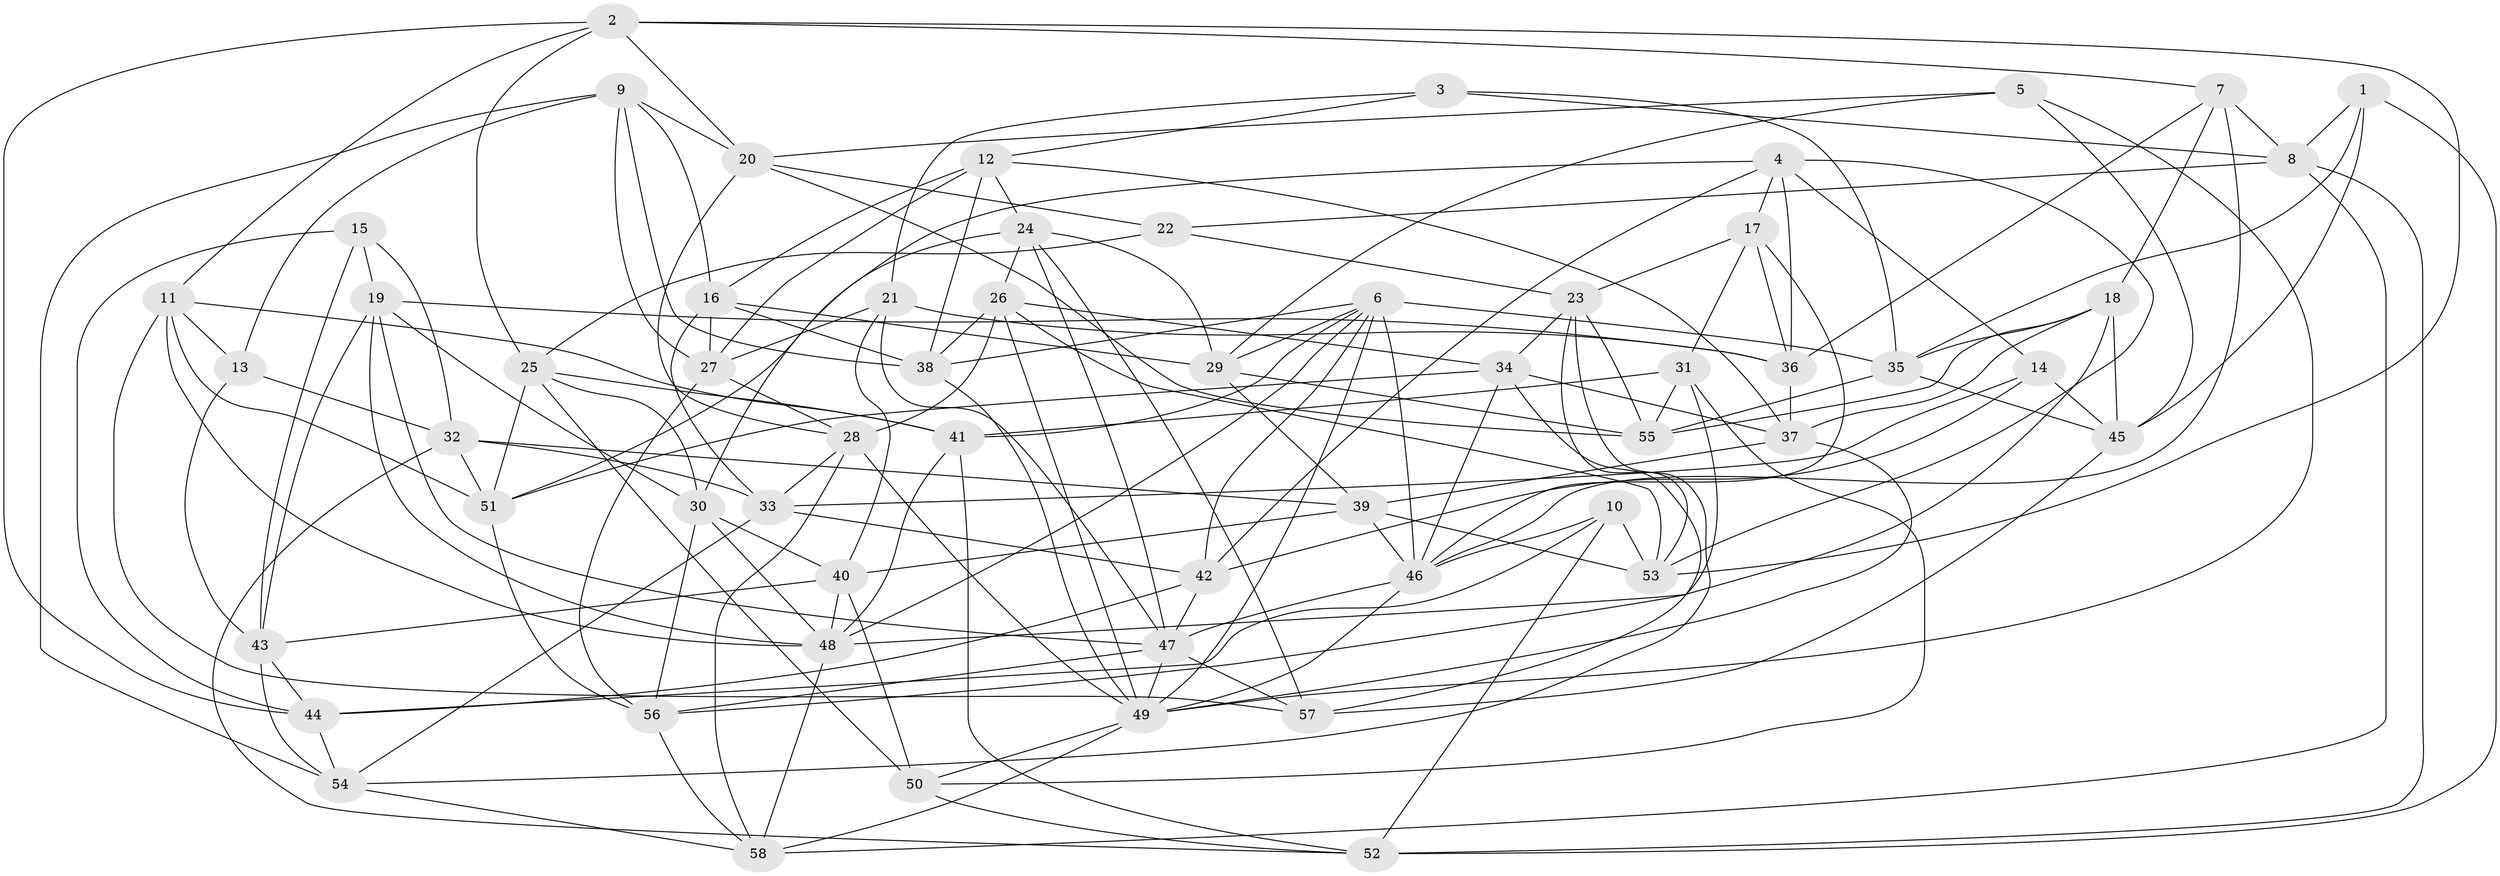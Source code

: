// original degree distribution, {4: 1.0}
// Generated by graph-tools (version 1.1) at 2025/26/03/09/25 03:26:57]
// undirected, 58 vertices, 169 edges
graph export_dot {
graph [start="1"]
  node [color=gray90,style=filled];
  1;
  2;
  3;
  4;
  5;
  6;
  7;
  8;
  9;
  10;
  11;
  12;
  13;
  14;
  15;
  16;
  17;
  18;
  19;
  20;
  21;
  22;
  23;
  24;
  25;
  26;
  27;
  28;
  29;
  30;
  31;
  32;
  33;
  34;
  35;
  36;
  37;
  38;
  39;
  40;
  41;
  42;
  43;
  44;
  45;
  46;
  47;
  48;
  49;
  50;
  51;
  52;
  53;
  54;
  55;
  56;
  57;
  58;
  1 -- 8 [weight=1.0];
  1 -- 35 [weight=1.0];
  1 -- 45 [weight=1.0];
  1 -- 52 [weight=1.0];
  2 -- 7 [weight=1.0];
  2 -- 11 [weight=1.0];
  2 -- 20 [weight=1.0];
  2 -- 25 [weight=1.0];
  2 -- 44 [weight=1.0];
  2 -- 53 [weight=1.0];
  3 -- 8 [weight=1.0];
  3 -- 12 [weight=1.0];
  3 -- 21 [weight=1.0];
  3 -- 35 [weight=1.0];
  4 -- 14 [weight=1.0];
  4 -- 17 [weight=1.0];
  4 -- 36 [weight=1.0];
  4 -- 42 [weight=1.0];
  4 -- 51 [weight=1.0];
  4 -- 53 [weight=1.0];
  5 -- 20 [weight=1.0];
  5 -- 29 [weight=1.0];
  5 -- 45 [weight=1.0];
  5 -- 49 [weight=1.0];
  6 -- 29 [weight=1.0];
  6 -- 35 [weight=1.0];
  6 -- 38 [weight=1.0];
  6 -- 41 [weight=1.0];
  6 -- 42 [weight=1.0];
  6 -- 46 [weight=1.0];
  6 -- 48 [weight=1.0];
  6 -- 49 [weight=1.0];
  7 -- 8 [weight=1.0];
  7 -- 18 [weight=1.0];
  7 -- 36 [weight=1.0];
  7 -- 46 [weight=2.0];
  8 -- 22 [weight=1.0];
  8 -- 52 [weight=1.0];
  8 -- 58 [weight=1.0];
  9 -- 13 [weight=1.0];
  9 -- 16 [weight=1.0];
  9 -- 20 [weight=1.0];
  9 -- 27 [weight=1.0];
  9 -- 38 [weight=1.0];
  9 -- 54 [weight=1.0];
  10 -- 44 [weight=1.0];
  10 -- 46 [weight=1.0];
  10 -- 52 [weight=1.0];
  10 -- 53 [weight=1.0];
  11 -- 13 [weight=1.0];
  11 -- 41 [weight=1.0];
  11 -- 48 [weight=1.0];
  11 -- 51 [weight=1.0];
  11 -- 57 [weight=1.0];
  12 -- 16 [weight=1.0];
  12 -- 24 [weight=1.0];
  12 -- 27 [weight=1.0];
  12 -- 37 [weight=1.0];
  12 -- 38 [weight=1.0];
  13 -- 32 [weight=1.0];
  13 -- 43 [weight=1.0];
  14 -- 33 [weight=1.0];
  14 -- 42 [weight=1.0];
  14 -- 45 [weight=1.0];
  15 -- 19 [weight=1.0];
  15 -- 32 [weight=1.0];
  15 -- 43 [weight=1.0];
  15 -- 44 [weight=1.0];
  16 -- 27 [weight=1.0];
  16 -- 29 [weight=1.0];
  16 -- 33 [weight=1.0];
  16 -- 38 [weight=1.0];
  17 -- 23 [weight=1.0];
  17 -- 31 [weight=1.0];
  17 -- 36 [weight=1.0];
  17 -- 46 [weight=2.0];
  18 -- 35 [weight=1.0];
  18 -- 37 [weight=1.0];
  18 -- 45 [weight=1.0];
  18 -- 48 [weight=1.0];
  18 -- 55 [weight=1.0];
  19 -- 30 [weight=1.0];
  19 -- 36 [weight=1.0];
  19 -- 43 [weight=1.0];
  19 -- 47 [weight=1.0];
  19 -- 48 [weight=1.0];
  20 -- 22 [weight=1.0];
  20 -- 28 [weight=1.0];
  20 -- 55 [weight=1.0];
  21 -- 27 [weight=1.0];
  21 -- 36 [weight=1.0];
  21 -- 40 [weight=1.0];
  21 -- 47 [weight=2.0];
  22 -- 23 [weight=1.0];
  22 -- 25 [weight=1.0];
  23 -- 34 [weight=1.0];
  23 -- 53 [weight=1.0];
  23 -- 54 [weight=1.0];
  23 -- 55 [weight=1.0];
  24 -- 26 [weight=1.0];
  24 -- 29 [weight=1.0];
  24 -- 30 [weight=1.0];
  24 -- 47 [weight=1.0];
  24 -- 57 [weight=1.0];
  25 -- 30 [weight=1.0];
  25 -- 41 [weight=1.0];
  25 -- 50 [weight=1.0];
  25 -- 51 [weight=1.0];
  26 -- 28 [weight=1.0];
  26 -- 34 [weight=1.0];
  26 -- 38 [weight=1.0];
  26 -- 49 [weight=1.0];
  26 -- 53 [weight=1.0];
  27 -- 28 [weight=1.0];
  27 -- 56 [weight=1.0];
  28 -- 33 [weight=1.0];
  28 -- 49 [weight=1.0];
  28 -- 58 [weight=1.0];
  29 -- 39 [weight=1.0];
  29 -- 55 [weight=1.0];
  30 -- 40 [weight=1.0];
  30 -- 48 [weight=1.0];
  30 -- 56 [weight=1.0];
  31 -- 41 [weight=1.0];
  31 -- 50 [weight=2.0];
  31 -- 55 [weight=1.0];
  31 -- 56 [weight=1.0];
  32 -- 33 [weight=1.0];
  32 -- 39 [weight=1.0];
  32 -- 51 [weight=1.0];
  32 -- 52 [weight=1.0];
  33 -- 42 [weight=1.0];
  33 -- 54 [weight=1.0];
  34 -- 37 [weight=1.0];
  34 -- 46 [weight=1.0];
  34 -- 51 [weight=1.0];
  34 -- 57 [weight=1.0];
  35 -- 45 [weight=1.0];
  35 -- 55 [weight=1.0];
  36 -- 37 [weight=1.0];
  37 -- 39 [weight=1.0];
  37 -- 49 [weight=1.0];
  38 -- 49 [weight=1.0];
  39 -- 40 [weight=1.0];
  39 -- 46 [weight=1.0];
  39 -- 53 [weight=1.0];
  40 -- 43 [weight=1.0];
  40 -- 48 [weight=1.0];
  40 -- 50 [weight=1.0];
  41 -- 48 [weight=1.0];
  41 -- 52 [weight=1.0];
  42 -- 44 [weight=1.0];
  42 -- 47 [weight=1.0];
  43 -- 44 [weight=1.0];
  43 -- 54 [weight=1.0];
  44 -- 54 [weight=1.0];
  45 -- 57 [weight=1.0];
  46 -- 47 [weight=1.0];
  46 -- 49 [weight=1.0];
  47 -- 49 [weight=1.0];
  47 -- 56 [weight=1.0];
  47 -- 57 [weight=2.0];
  48 -- 58 [weight=1.0];
  49 -- 50 [weight=1.0];
  49 -- 58 [weight=1.0];
  50 -- 52 [weight=1.0];
  51 -- 56 [weight=1.0];
  54 -- 58 [weight=1.0];
  56 -- 58 [weight=1.0];
}
